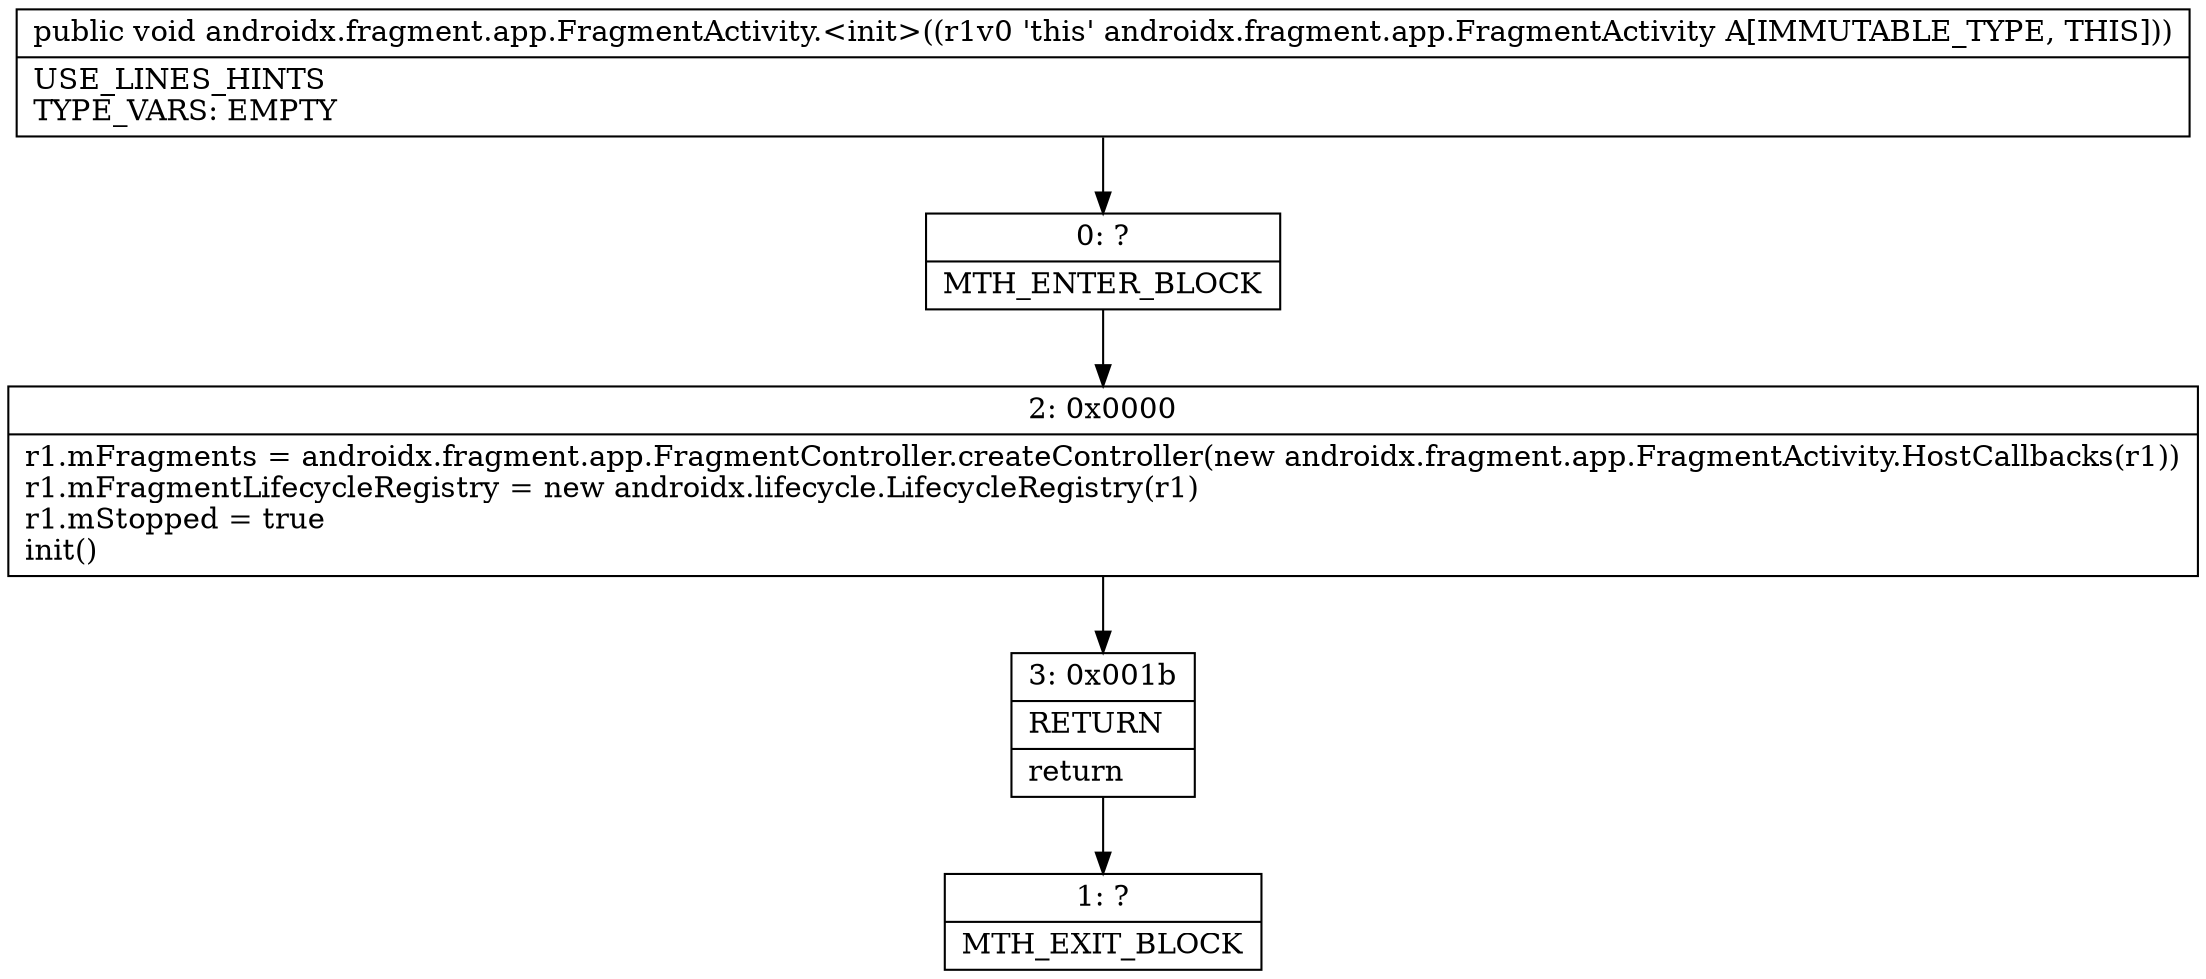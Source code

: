 digraph "CFG forandroidx.fragment.app.FragmentActivity.\<init\>()V" {
Node_0 [shape=record,label="{0\:\ ?|MTH_ENTER_BLOCK\l}"];
Node_2 [shape=record,label="{2\:\ 0x0000|r1.mFragments = androidx.fragment.app.FragmentController.createController(new androidx.fragment.app.FragmentActivity.HostCallbacks(r1))\lr1.mFragmentLifecycleRegistry = new androidx.lifecycle.LifecycleRegistry(r1)\lr1.mStopped = true\linit()\l}"];
Node_3 [shape=record,label="{3\:\ 0x001b|RETURN\l|return\l}"];
Node_1 [shape=record,label="{1\:\ ?|MTH_EXIT_BLOCK\l}"];
MethodNode[shape=record,label="{public void androidx.fragment.app.FragmentActivity.\<init\>((r1v0 'this' androidx.fragment.app.FragmentActivity A[IMMUTABLE_TYPE, THIS]))  | USE_LINES_HINTS\lTYPE_VARS: EMPTY\l}"];
MethodNode -> Node_0;Node_0 -> Node_2;
Node_2 -> Node_3;
Node_3 -> Node_1;
}

